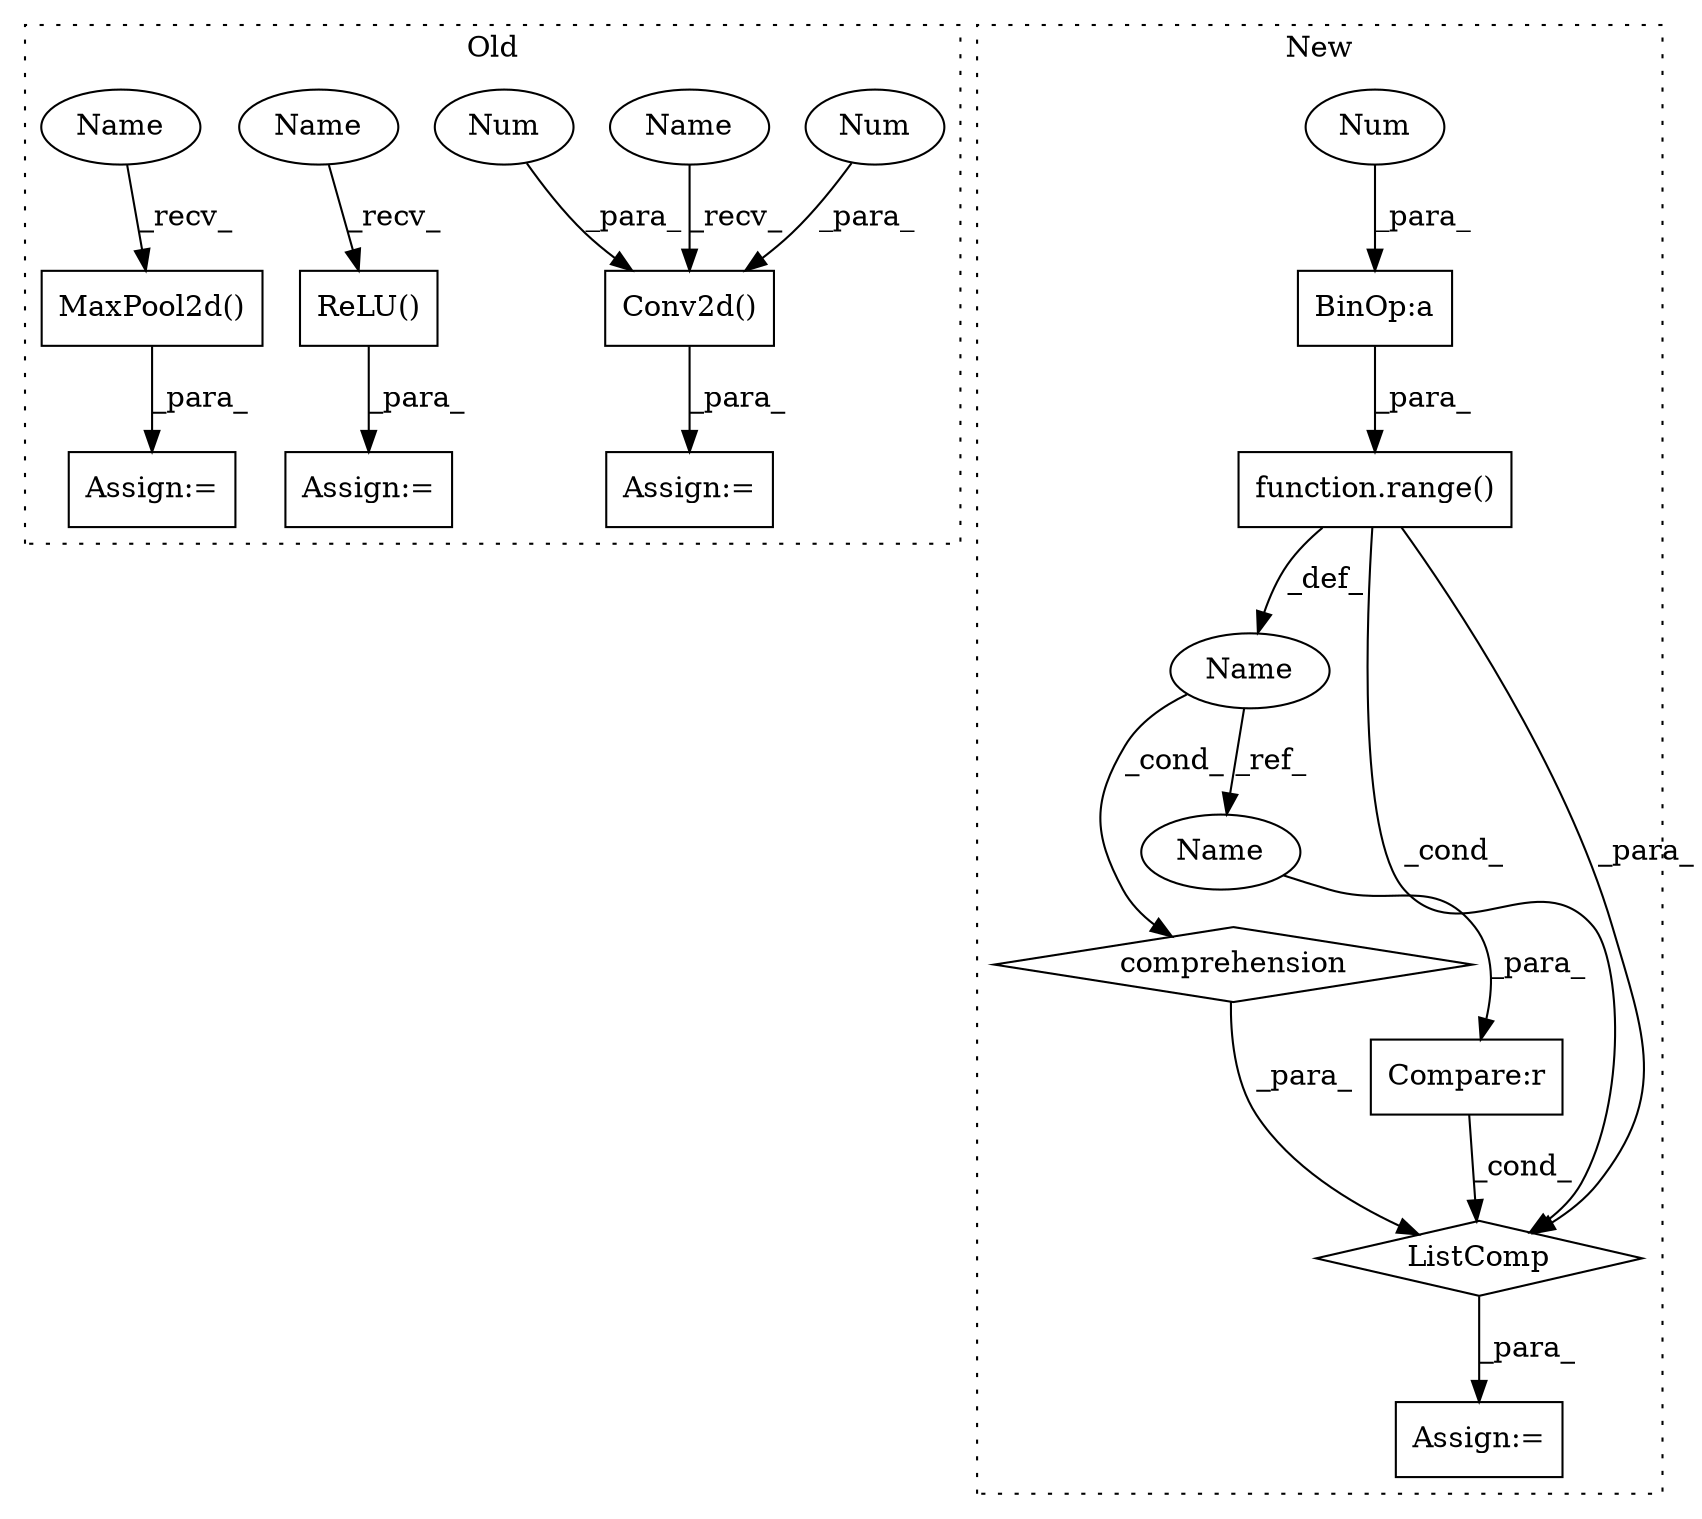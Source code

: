 digraph G {
subgraph cluster0 {
1 [label="ReLU()" a="75" s="9103" l="21" shape="box"];
3 [label="Conv2d()" a="75" s="8821,8849" l="23,49" shape="box"];
4 [label="Assign:=" a="68" s="9100" l="3" shape="box"];
5 [label="Assign:=" a="68" s="8818" l="3" shape="box"];
6 [label="MaxPool2d()" a="75" s="9148" l="48" shape="box"];
13 [label="Num" a="76" s="8844" l="1" shape="ellipse"];
14 [label="Num" a="76" s="8847" l="2" shape="ellipse"];
16 [label="Assign:=" a="68" s="9145" l="3" shape="box"];
18 [label="Name" a="87" s="9103" l="2" shape="ellipse"];
19 [label="Name" a="87" s="9148" l="2" shape="ellipse"];
20 [label="Name" a="87" s="8821" l="2" shape="ellipse"];
label = "Old";
style="dotted";
}
subgraph cluster1 {
2 [label="function.range()" a="75" s="8487,8507" l="6,1" shape="box"];
7 [label="BinOp:a" a="82" s="8503" l="3" shape="box"];
8 [label="Compare:r" a="40" s="8459" l="18" shape="box"];
9 [label="Name" a="87" s="8482" l="1" shape="ellipse"];
10 [label="comprehension" a="45" s="8478" l="3" shape="diamond"];
11 [label="ListComp" a="106" s="8458" l="51" shape="diamond"];
12 [label="Num" a="76" s="8506" l="1" shape="ellipse"];
15 [label="Assign:=" a="68" s="8455" l="3" shape="box"];
17 [label="Name" a="87" s="8459" l="1" shape="ellipse"];
label = "New";
style="dotted";
}
1 -> 4 [label="_para_"];
2 -> 11 [label="_cond_"];
2 -> 11 [label="_para_"];
2 -> 9 [label="_def_"];
3 -> 5 [label="_para_"];
6 -> 16 [label="_para_"];
7 -> 2 [label="_para_"];
8 -> 11 [label="_cond_"];
9 -> 17 [label="_ref_"];
9 -> 10 [label="_cond_"];
10 -> 11 [label="_para_"];
11 -> 15 [label="_para_"];
12 -> 7 [label="_para_"];
13 -> 3 [label="_para_"];
14 -> 3 [label="_para_"];
17 -> 8 [label="_para_"];
18 -> 1 [label="_recv_"];
19 -> 6 [label="_recv_"];
20 -> 3 [label="_recv_"];
}